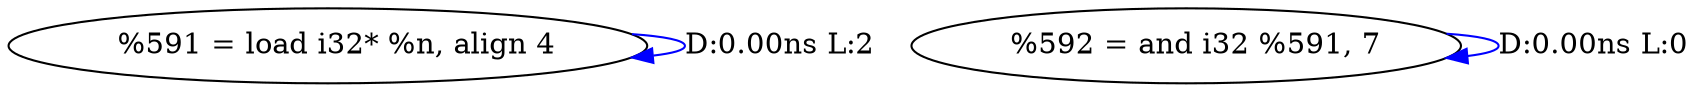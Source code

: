 digraph {
Node0x2d3d340[label="  %591 = load i32* %n, align 4"];
Node0x2d3d340 -> Node0x2d3d340[label="D:0.00ns L:2",color=blue];
Node0x2d3d420[label="  %592 = and i32 %591, 7"];
Node0x2d3d420 -> Node0x2d3d420[label="D:0.00ns L:0",color=blue];
}
